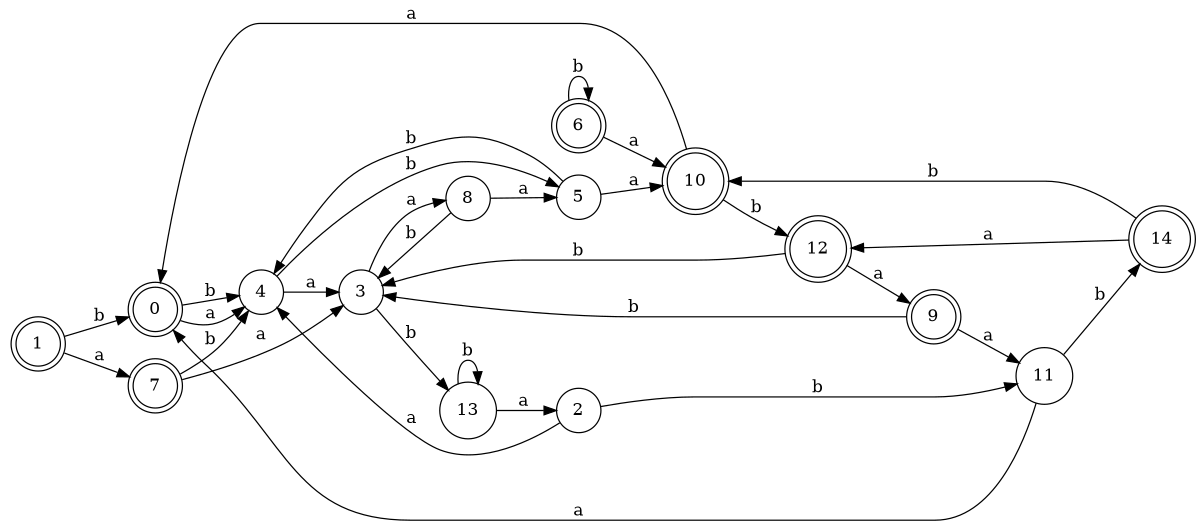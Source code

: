 digraph n12_9 {
__start0 [label="" shape="none"];

rankdir=LR;
size="8,5";

s0 [style="rounded,filled", color="black", fillcolor="white" shape="doublecircle", label="0"];
s1 [style="rounded,filled", color="black", fillcolor="white" shape="doublecircle", label="1"];
s2 [style="filled", color="black", fillcolor="white" shape="circle", label="2"];
s3 [style="filled", color="black", fillcolor="white" shape="circle", label="3"];
s4 [style="filled", color="black", fillcolor="white" shape="circle", label="4"];
s5 [style="filled", color="black", fillcolor="white" shape="circle", label="5"];
s6 [style="rounded,filled", color="black", fillcolor="white" shape="doublecircle", label="6"];
s7 [style="rounded,filled", color="black", fillcolor="white" shape="doublecircle", label="7"];
s8 [style="filled", color="black", fillcolor="white" shape="circle", label="8"];
s9 [style="rounded,filled", color="black", fillcolor="white" shape="doublecircle", label="9"];
s10 [style="rounded,filled", color="black", fillcolor="white" shape="doublecircle", label="10"];
s11 [style="filled", color="black", fillcolor="white" shape="circle", label="11"];
s12 [style="rounded,filled", color="black", fillcolor="white" shape="doublecircle", label="12"];
s13 [style="filled", color="black", fillcolor="white" shape="circle", label="13"];
s14 [style="rounded,filled", color="black", fillcolor="white" shape="doublecircle", label="14"];
s0 -> s4 [label="a"];
s0 -> s4 [label="b"];
s1 -> s7 [label="a"];
s1 -> s0 [label="b"];
s2 -> s4 [label="a"];
s2 -> s11 [label="b"];
s3 -> s8 [label="a"];
s3 -> s13 [label="b"];
s4 -> s3 [label="a"];
s4 -> s5 [label="b"];
s5 -> s10 [label="a"];
s5 -> s4 [label="b"];
s6 -> s10 [label="a"];
s6 -> s6 [label="b"];
s7 -> s3 [label="a"];
s7 -> s4 [label="b"];
s8 -> s5 [label="a"];
s8 -> s3 [label="b"];
s9 -> s11 [label="a"];
s9 -> s3 [label="b"];
s10 -> s0 [label="a"];
s10 -> s12 [label="b"];
s11 -> s0 [label="a"];
s11 -> s14 [label="b"];
s12 -> s9 [label="a"];
s12 -> s3 [label="b"];
s13 -> s2 [label="a"];
s13 -> s13 [label="b"];
s14 -> s12 [label="a"];
s14 -> s10 [label="b"];

}